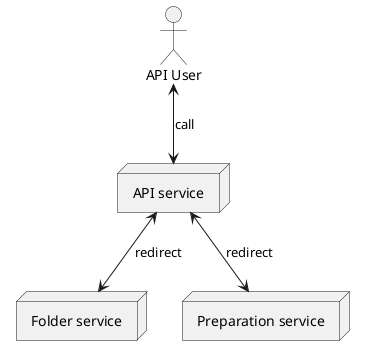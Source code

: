 @startuml

actor "API User" as API_USER

node "API service" as API
node "Folder service" as FOLDER
node "Preparation service" as PREPARATION

API_USER <--> API : call
API <--> FOLDER : redirect
API <--> PREPARATION : redirect

@enduml

